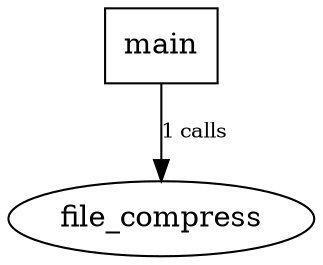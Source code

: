 digraph minigzip {

  main [shape=rectangle]
  file_compress [shape=ellipse]
  main -> file_compress [label="1 calls" fontsize="10"]

}
